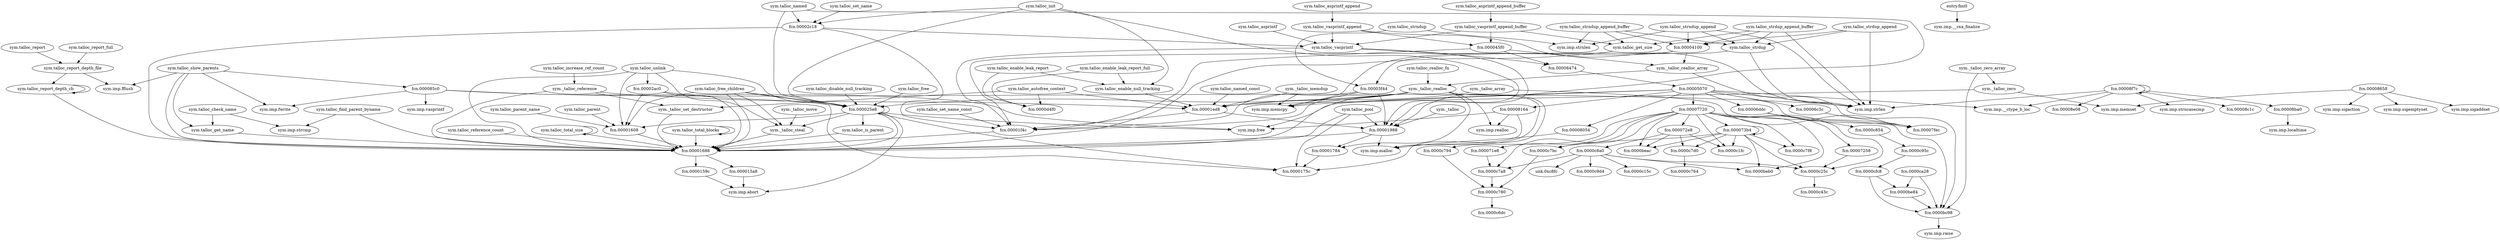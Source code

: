 digraph code {
  "0x00003d70" [label="sym.talloc_disable_null_tracking"];
  "0x00003d70" -> "0x000025e8";
  "0x000025e8" [label="fcn.000025e8"];
  "0x000025e8" [label="fcn.000025e8"];
  "0x000025e8" -> "0x00001688";
  "0x00001688" [label="fcn.00001688"];
  "0x000025e8" -> "0x00004dd0";
  "0x00004dd0" [label="sym.talloc_is_parent"];
  "0x000025e8" -> "0x000025e8";
  "0x000025e8" [label="fcn.000025e8"];
  "0x000025e8" -> "0x00001608";
  "0x00001608" [label="fcn.00001608"];
  "0x000025e8" -> "0x00001f84";
  "0x00001f84" [label="sym._talloc_steal"];
  "0x000025e8" -> "0x0000175c";
  "0x0000175c" [label="fcn.0000175c"];
  "0x000025e8" -> "0x0000132c";
  "0x0000132c" [label="sym.imp.abort"];
  "0x000025e8" -> "0x000013a4";
  "0x000013a4" [label="sym.imp.free"];
  "0x00003e6c" [label="sym._talloc_memdup"];
  "0x00003e6c" -> "0x00001ed8";
  "0x00001ed8" [label="fcn.00001ed8"];
  "0x00003e6c" -> "0x000013d4";
  "0x000013d4" [label="sym.imp.memcpy"];
  "0x00001ed8" [label="fcn.00001ed8"];
  "0x00001ed8" -> "0x00001988";
  "0x00001988" [label="fcn.00001988"];
  "0x00001ed8" -> "0x00001f4c";
  "0x00001f4c" [label="fcn.00001f4c"];
  "0x00004058" [label="sym.talloc_strdup_append"];
  "0x00004058" -> "0x00003ed8";
  "0x00003ed8" [label="sym.talloc_strdup"];
  "0x00004058" -> "0x000013c8";
  "0x000013c8" [label="sym.imp.strlen"];
  "0x00004058" -> "0x00004100";
  "0x00004100" [label="fcn.00004100"];
  "0x0000443c" [label="sym.talloc_vasprintf"];
  "0x0000443c" -> "0x00008474";
  "0x00008474" [label="fcn.00008474"];
  "0x0000443c" -> "0x00001988";
  "0x00001988" [label="fcn.00001988"];
  "0x0000443c" -> "0x00001f4c";
  "0x00001f4c" [label="fcn.00001f4c"];
  "0x00004520" [label="sym.talloc_asprintf"];
  "0x00004520" -> "0x0000443c";
  "0x0000443c" [label="sym.talloc_vasprintf"];
  "0x00002444" [label="sym.talloc_unlink"];
  "0x00002444" -> "0x00002ac0";
  "0x00002ac0" [label="fcn.00002ac0"];
  "0x00002444" -> "0x00001608";
  "0x00001608" [label="fcn.00001608"];
  "0x00002444" -> "0x00001688";
  "0x00001688" [label="fcn.00001688"];
  "0x00002444" -> "0x000025e8";
  "0x000025e8" [label="fcn.000025e8"];
  "0x00002444" -> "0x00001f84";
  "0x00001f84" [label="sym._talloc_steal"];
  "0x00003fe4" [label="sym.talloc_strndup"];
  "0x00003fe4" -> "0x00001464";
  "0x00001464" [label="sym.imp.strnlen"];
  "0x00003fe4" -> "0x00003f44";
  "0x00003f44" [label="fcn.00003f44"];
  "0x000031d0" [label="sym.talloc_free"];
  "0x000031d0" -> "0x000025e8";
  "0x000025e8" [label="fcn.000025e8"];
  "0x00001c04" [label="sym.talloc_increase_ref_count"];
  "0x00001c04" -> "0x00001d7c";
  "0x00001d7c" [label="sym._talloc_reference"];
  "0x00003140" [label="sym._talloc"];
  "0x00003140" -> "0x00001988";
  "0x00001988" [label="fcn.00001988"];
  "0x00001988" [label="fcn.00001988"];
  "0x00001988" -> "0x00001688";
  "0x00001688" [label="fcn.00001688"];
  "0x00001988" -> "0x00001784";
  "0x00001784" [label="fcn.00001784"];
  "0x00001988" -> "0x0000144c";
  "0x0000144c" [label="sym.imp.malloc"];
  "0x00002cc8" [label="sym.talloc_named"];
  "0x00002cc8" -> "0x00001988";
  "0x00001988" [label="fcn.00001988"];
  "0x00002cc8" -> "0x00002c18";
  "0x00002c18" [label="fcn.00002c18"];
  "0x00002cc8" -> "0x000025e8";
  "0x000025e8" [label="fcn.000025e8"];
  "0x00004854" [label="sym._talloc_array"];
  "0x00004854" -> "0x0000bc98";
  "0x0000bc98" [label="fcn.0000bc98"];
  "0x00004854" -> "0x00001ed8";
  "0x00001ed8" [label="fcn.00001ed8"];
  "0x000015b4" [label="sym.talloc_parent"];
  "0x000015b4" -> "0x00001608";
  "0x00001608" [label="fcn.00001608"];
  "0x00003de0" [label="sym.talloc_enable_leak_report_full"];
  "0x00003de0" -> "0x00003cf4";
  "0x00003cf4" [label="sym.talloc_enable_null_tracking"];
  "0x00003de0" -> "0x0000d4f0";
  "0x0000d4f0" [label="fcn.0000d4f0"];
  "0x00003cf4" [label="sym.talloc_enable_null_tracking"];
  "0x00003cf4" -> "0x00001ed8";
  "0x00001ed8" [label="fcn.00001ed8"];
  "0x00003db0" [label="sym.talloc_enable_leak_report"];
  "0x00003db0" -> "0x00003cf4";
  "0x00003cf4" [label="sym.talloc_enable_null_tracking"];
  "0x00003db0" -> "0x0000d4f0";
  "0x0000d4f0" [label="fcn.0000d4f0"];
  "0x000018d4" [label="sym.talloc_pool"];
  "0x000018d4" -> "0x00001988";
  "0x00001988" [label="fcn.00001988"];
  "0x000018d4" -> "0x00001688";
  "0x00001688" [label="fcn.00001688"];
  "0x000018d4" -> "0x0000175c";
  "0x0000175c" [label="fcn.0000175c"];
  "0x00002eec" [label="sym.talloc_init"];
  "0x00002eec" -> "0x00003cf4";
  "0x00003cf4" [label="sym.talloc_enable_null_tracking"];
  "0x00002eec" -> "0x00001988";
  "0x00001988" [label="fcn.00001988"];
  "0x00002eec" -> "0x00002c18";
  "0x00002c18" [label="fcn.00002c18"];
  "0x00002eec" -> "0x000025e8";
  "0x000025e8" [label="fcn.000025e8"];
  "0x00003bbc" [label="sym.talloc_report"];
  "0x00003bbc" -> "0x00003b30";
  "0x00003b30" [label="sym.talloc_report_depth_file"];
  "0x00003b30" [label="sym.talloc_report_depth_file"];
  "0x00003b30" -> "0x000037fc";
  "0x000037fc" [label="sym.talloc_report_depth_cb"];
  "0x00003b30" -> "0x000013bc";
  "0x000013bc" [label="sym.imp.fflush"];
  "0x000037fc" [label="sym.talloc_report_depth_cb"];
  "0x000037fc" -> "0x00001688";
  "0x00001688" [label="fcn.00001688"];
  "0x000037fc" -> "0x000037fc";
  "0x000037fc" [label="sym.talloc_report_depth_cb"];
  "0x000049e4" [label="sym.talloc_realloc_fn"];
  "0x000049e4" -> "0x000031f8";
  "0x000031f8" [label="sym._talloc_realloc"];
  "0x000031f8" [label="sym._talloc_realloc"];
  "0x000031f8" -> "0x000025e8";
  "0x000025e8" [label="fcn.000025e8"];
  "0x000031f8" -> "0x00001ed8";
  "0x00001ed8" [label="fcn.00001ed8"];
  "0x000031f8" -> "0x00001688";
  "0x00001688" [label="fcn.00001688"];
  "0x000031f8" -> "0x00001784";
  "0x00001784" [label="fcn.00001784"];
  "0x000031f8" -> "0x0000175c";
  "0x0000175c" [label="fcn.0000175c"];
  "0x000031f8" -> "0x0000144c";
  "0x0000144c" [label="sym.imp.malloc"];
  "0x000031f8" -> "0x000013d4";
  "0x000013d4" [label="sym.imp.memcpy"];
  "0x000031f8" -> "0x00001494";
  "0x00001494" [label="sym.imp.realloc"];
  "0x000031f8" -> "0x00001f4c";
  "0x00001f4c" [label="fcn.00001f4c"];
  "0x00002fa4" [label="sym.talloc_free_children"];
  "0x00002fa4" -> "0x00001688";
  "0x00001688" [label="fcn.00001688"];
  "0x00002fa4" -> "0x00001608";
  "0x00001608" [label="fcn.00001608"];
  "0x00002fa4" -> "0x000025e8";
  "0x000025e8" [label="fcn.000025e8"];
  "0x00002fa4" -> "0x00001f84";
  "0x00001f84" [label="sym._talloc_steal"];
  "0x00002fa4" -> "0x0000175c";
  "0x0000175c" [label="fcn.0000175c"];
  "0x00002d84" [label="sym.talloc_get_name"];
  "0x00002d84" -> "0x00001688";
  "0x00001688" [label="fcn.00001688"];
  "0x00003ed8" [label="sym.talloc_strdup"];
  "0x00003ed8" -> "0x000013c8";
  "0x000013c8" [label="sym.imp.strlen"];
  "0x00003ed8" -> "0x00003f44";
  "0x00003f44" [label="fcn.00003f44"];
  "0x00002bcc" [label="sym.talloc_set_name"];
  "0x00002bcc" -> "0x00002c18";
  "0x00002c18" [label="fcn.00002c18"];
  "0x00002c18" [label="fcn.00002c18"];
  "0x00002c18" -> "0x00001688";
  "0x00001688" [label="fcn.00001688"];
  "0x00002c18" -> "0x0000443c";
  "0x0000443c" [label="sym.talloc_vasprintf"];
  "0x00002c18" -> "0x00001f4c";
  "0x00001f4c" [label="fcn.00001f4c"];
  "0x00001688" [label="fcn.00001688"];
  "0x00001688" -> "0x0000159c";
  "0x0000159c" [label="fcn.0000159c"];
  "0x00001688" -> "0x000015a8";
  "0x000015a8" [label="fcn.000015a8"];
  "0x00001f4c" [label="fcn.00001f4c"];
  "0x00001f4c" -> "0x00001688";
  "0x00001688" [label="fcn.00001688"];
  "0x00003e10" [label="sym._talloc_zero"];
  "0x00003e10" -> "0x00001ed8";
  "0x00001ed8" [label="fcn.00001ed8"];
  "0x00003e10" -> "0x00001398";
  "0x00001398" [label="sym.imp.memset"];
  "0x00001f84" [label="sym._talloc_steal"];
  "0x00001f84" -> "0x00001688";
  "0x00001688" [label="fcn.00001688"];
  "0x00004808" [label="sym.talloc_asprintf_append_buffer"];
  "0x00004808" -> "0x00004710";
  "0x00004710" [label="sym.talloc_vasprintf_append_buffer"];
  "0x00004710" [label="sym.talloc_vasprintf_append_buffer"];
  "0x00004710" -> "0x0000443c";
  "0x0000443c" [label="sym.talloc_vasprintf"];
  "0x00004710" -> "0x00004b6c";
  "0x00004b6c" [label="sym.talloc_get_size"];
  "0x00004710" -> "0x000045f0";
  "0x000045f0" [label="fcn.000045f0"];
  "0x000041e4" [label="sym.talloc_strdup_append_buffer"];
  "0x000041e4" -> "0x00003ed8";
  "0x00003ed8" [label="sym.talloc_strdup"];
  "0x000041e4" -> "0x00004b6c";
  "0x00004b6c" [label="sym.talloc_get_size"];
  "0x000041e4" -> "0x000013c8";
  "0x000013c8" [label="sym.imp.strlen"];
  "0x000041e4" -> "0x00004100";
  "0x00004100" [label="fcn.00004100"];
  "0x00004dd0" [label="sym.talloc_is_parent"];
  "0x00004dd0" -> "0x00001688";
  "0x00001688" [label="fcn.00001688"];
  "0x00003790" [label="sym.talloc_reference_count"];
  "0x00003790" -> "0x00001688";
  "0x00001688" [label="fcn.00001688"];
  "0x0000495c" [label="sym._talloc_realloc_array"];
  "0x0000495c" -> "0x0000bc98";
  "0x0000bc98" [label="fcn.0000bc98"];
  "0x0000495c" -> "0x000031f8";
  "0x000031f8" [label="sym._talloc_realloc"];
  "0x000048d8" [label="sym._talloc_zero_array"];
  "0x000048d8" -> "0x0000bc98";
  "0x0000bc98" [label="fcn.0000bc98"];
  "0x000048d8" -> "0x00003e10";
  "0x00003e10" [label="sym._talloc_zero"];
  "0x00003170" [label="sym.talloc_set_name_const"];
  "0x00003170" -> "0x00001f4c";
  "0x00001f4c" [label="fcn.00001f4c"];
  "0x00003b8c" [label="sym.talloc_report_full"];
  "0x00003b8c" -> "0x00003b30";
  "0x00003b30" [label="sym.talloc_report_depth_file"];
  "0x000047bc" [label="sym.talloc_asprintf_append"];
  "0x000047bc" -> "0x0000456c";
  "0x0000456c" [label="sym.talloc_vasprintf_append"];
  "0x0000456c" [label="sym.talloc_vasprintf_append"];
  "0x0000456c" -> "0x0000443c";
  "0x0000443c" [label="sym.talloc_vasprintf"];
  "0x0000456c" -> "0x000013c8";
  "0x000013c8" [label="sym.imp.strlen"];
  "0x0000456c" -> "0x000045f0";
  "0x000045f0" [label="fcn.000045f0"];
  "0x00001708" [label="sym.talloc_parent_name"];
  "0x00001708" -> "0x00001608";
  "0x00001608" [label="fcn.00001608"];
  "0x00004b6c" [label="sym.talloc_get_size"];
  "0x00004b6c" -> "0x00001688";
  "0x00001688" [label="fcn.00001688"];
  "0x00004bc0" [label="sym.talloc_find_parent_byname"];
  "0x00004bc0" -> "0x00001688";
  "0x00001688" [label="fcn.00001688"];
  "0x00004bc0" -> "0x000014a0";
  "0x000014a0" [label="sym.imp.strcmp"];
  "0x00003584" [label="sym.talloc_total_size"];
  "0x00003584" -> "0x00001688";
  "0x00001688" [label="fcn.00001688"];
  "0x00003584" -> "0x00003584";
  "0x00003584" [label="sym.talloc_total_size"];
  "0x000036b4" [label="sym.talloc_total_blocks"];
  "0x000036b4" -> "0x00001688";
  "0x00001688" [label="fcn.00001688"];
  "0x000036b4" -> "0x000036b4";
  "0x000036b4" [label="sym.talloc_total_blocks"];
  "0x00004a94" [label="sym.talloc_autofree_context"];
  "0x00004a94" -> "0x00001ed8";
  "0x00001ed8" [label="fcn.00001ed8"];
  "0x00004a94" -> "0x00001bcc";
  "0x00001bcc" [label="sym._talloc_set_destructor"];
  "0x00004a94" -> "0x0000d4f0";
  "0x0000d4f0" [label="fcn.0000d4f0"];
  "0x00001bcc" [label="sym._talloc_set_destructor"];
  "0x00001bcc" -> "0x00001688";
  "0x00001688" [label="fcn.00001688"];
  "0x00001d7c" [label="sym._talloc_reference"];
  "0x00001d7c" -> "0x00001688";
  "0x00001688" [label="fcn.00001688"];
  "0x00001d7c" -> "0x00001ed8";
  "0x00001ed8" [label="fcn.00001ed8"];
  "0x00001d7c" -> "0x00001bcc";
  "0x00001bcc" [label="sym._talloc_set_destructor"];
  "0x00004364" [label="sym.talloc_strndup_append_buffer"];
  "0x00004364" -> "0x00003ed8";
  "0x00003ed8" [label="sym.talloc_strdup"];
  "0x00004364" -> "0x00004b6c";
  "0x00004b6c" [label="sym.talloc_get_size"];
  "0x00004364" -> "0x00001464";
  "0x00001464" [label="sym.imp.strnlen"];
  "0x00004364" -> "0x00004100";
  "0x00004100" [label="fcn.00004100"];
  "0x00003530" [label="sym._talloc_move"];
  "0x00003530" -> "0x00001f84";
  "0x00001f84" [label="sym._talloc_steal"];
  "0x00003198" [label="sym.talloc_named_const"];
  "0x00003198" -> "0x00001ed8";
  "0x00001ed8" [label="fcn.00001ed8"];
  "0x00004ca4" [label="sym.talloc_show_parents"];
  "0x00004ca4" -> "0x0000141c";
  "0x0000141c" [label="sym.imp.fwrite"];
  "0x00004ca4" -> "0x00001688";
  "0x00001688" [label="fcn.00001688"];
  "0x00004ca4" -> "0x00002d84";
  "0x00002d84" [label="sym.talloc_get_name"];
  "0x00004ca4" -> "0x000085c0";
  "0x000085c0" [label="fcn.000085c0"];
  "0x00004ca4" -> "0x000013bc";
  "0x000013bc" [label="sym.imp.fflush"];
  "0x00002e40" [label="sym.talloc_check_name"];
  "0x00002e40" -> "0x00002d84";
  "0x00002d84" [label="sym.talloc_get_name"];
  "0x00002e40" -> "0x000014a0";
  "0x000014a0" [label="sym.imp.strcmp"];
  "0x000042b4" [label="sym.talloc_strndup_append"];
  "0x000042b4" -> "0x00003ed8";
  "0x00003ed8" [label="sym.talloc_strdup"];
  "0x000042b4" -> "0x000013c8";
  "0x000013c8" [label="sym.imp.strlen"];
  "0x000042b4" -> "0x00001464";
  "0x00001464" [label="sym.imp.strnlen"];
  "0x000042b4" -> "0x00004100";
  "0x00004100" [label="fcn.00004100"];
  "0x00001504" [label="entry.fini0"];
  "0x00001504" -> "0x000014c4";
  "0x000014c4" [label="sym.imp.__cxa_finalize"];
  "0x00001608" [label="fcn.00001608"];
  "0x00001608" -> "0x00001688";
  "0x00001688" [label="fcn.00001688"];
  "0x0000159c" [label="fcn.0000159c"];
  "0x0000159c" -> "0x0000132c";
  "0x0000132c" [label="sym.imp.abort"];
  "0x000015a8" [label="fcn.000015a8"];
  "0x000015a8" -> "0x0000132c";
  "0x0000132c" [label="sym.imp.abort"];
  "0x00001784" [label="fcn.00001784"];
  "0x00001784" -> "0x0000175c";
  "0x0000175c" [label="fcn.0000175c"];
  "0x00002ac0" [label="fcn.00002ac0"];
  "0x00002ac0" -> "0x00001688";
  "0x00001688" [label="fcn.00001688"];
  "0x00002ac0" -> "0x00001608";
  "0x00001608" [label="fcn.00001608"];
  "0x00002ac0" -> "0x000025e8";
  "0x000025e8" [label="fcn.000025e8"];
  "0x000085c0" [label="fcn.000085c0"];
  "0x000085c0" -> "0x00001350";
  "0x00001350" [label="sym.imp.vasprintf"];
  "0x000085c0" -> "0x000013c8";
  "0x000013c8" [label="sym.imp.strlen"];
  "0x000085c0" -> "0x0000141c";
  "0x0000141c" [label="sym.imp.fwrite"];
  "0x000085c0" -> "0x000013a4";
  "0x000013a4" [label="sym.imp.free"];
  "0x00003f44" [label="fcn.00003f44"];
  "0x00003f44" -> "0x00001988";
  "0x00001988" [label="fcn.00001988"];
  "0x00003f44" -> "0x000013d4";
  "0x000013d4" [label="sym.imp.memcpy"];
  "0x00003f44" -> "0x00001f4c";
  "0x00001f4c" [label="fcn.00001f4c"];
  "0x00004100" [label="fcn.00004100"];
  "0x00004100" -> "0x0000495c";
  "0x0000495c" [label="sym._talloc_realloc_array"];
  "0x00004100" -> "0x000013d4";
  "0x000013d4" [label="sym.imp.memcpy"];
  "0x00004100" -> "0x00001f4c";
  "0x00001f4c" [label="fcn.00001f4c"];
  "0x00008474" [label="fcn.00008474"];
  "0x00008474" -> "0x00005070";
  "0x00005070" [label="fcn.00005070"];
  "0x00005070" [label="fcn.00005070"];
  "0x00005070" -> "0x00008054";
  "0x00008054" [label="fcn.00008054"];
  "0x00005070" -> "0x00001440";
  "0x00001440" [label="sym.imp.__ctype_b_loc"];
  "0x00005070" -> "0x00008164";
  "0x00008164" [label="fcn.00008164"];
  "0x00005070" -> "0x000013d4";
  "0x000013d4" [label="sym.imp.memcpy"];
  "0x00005070" -> "0x00006ddc";
  "0x00006ddc" [label="fcn.00006ddc"];
  "0x00005070" -> "0x00007720";
  "0x00007720" [label="fcn.00007720"];
  "0x00005070" -> "0x00007fec";
  "0x00007fec" [label="fcn.00007fec"];
  "0x00005070" -> "0x000013c8";
  "0x000013c8" [label="sym.imp.strlen"];
  "0x00005070" -> "0x00006c3c";
  "0x00006c3c" [label="fcn.00006c3c"];
  "0x00005070" -> "0x000013a4";
  "0x000013a4" [label="sym.imp.free"];
  "0x000045f0" [label="fcn.000045f0"];
  "0x000045f0" -> "0x00008474";
  "0x00008474" [label="fcn.00008474"];
  "0x000045f0" -> "0x0000495c";
  "0x0000495c" [label="sym._talloc_realloc_array"];
  "0x000045f0" -> "0x00001f4c";
  "0x00001f4c" [label="fcn.00001f4c"];
  "0x0000bc98" [label="fcn.0000bc98"];
  "0x0000bc98" -> "0x00001404";
  "0x00001404" [label="sym.imp.raise"];
  "0x00008054" [label="fcn.00008054"];
  "0x00008054" -> "0x0000144c";
  "0x0000144c" [label="sym.imp.malloc"];
  "0x00008164" [label="fcn.00008164"];
  "0x00008164" -> "0x0000144c";
  "0x0000144c" [label="sym.imp.malloc"];
  "0x00008164" -> "0x00001494";
  "0x00001494" [label="sym.imp.realloc"];
  "0x00008164" -> "0x000013a4";
  "0x000013a4" [label="sym.imp.free"];
  "0x00006ddc" [label="fcn.00006ddc"];
  "0x00006ddc" -> "0x0000c854";
  "0x0000c854" [label="fcn.0000c854"];
  "0x00006ddc" -> "0x00007fec";
  "0x00007fec" [label="fcn.00007fec"];
  "0x00007720" [label="fcn.00007720"];
  "0x00007720" -> "0x000071e8";
  "0x000071e8" [label="fcn.000071e8"];
  "0x00007720" -> "0x0000c7a8";
  "0x0000c7a8" [label="fcn.0000c7a8"];
  "0x00007720" -> "0x000073b4";
  "0x000073b4" [label="fcn.000073b4"];
  "0x00007720" -> "0x00007258";
  "0x00007258" [label="fcn.00007258"];
  "0x00007720" -> "0x0000beac";
  "0x0000beac" [label="fcn.0000beac"];
  "0x00007720" -> "0x0000c25c";
  "0x0000c25c" [label="fcn.0000c25c"];
  "0x00007720" -> "0x000072e8";
  "0x000072e8" [label="fcn.000072e8"];
  "0x00007720" -> "0x0000c1fc";
  "0x0000c1fc" [label="fcn.0000c1fc"];
  "0x00007720" -> "0x0000c7bc";
  "0x0000c7bc" [label="fcn.0000c7bc"];
  "0x00007720" -> "0x0000beb0";
  "0x0000beb0" [label="fcn.0000beb0"];
  "0x00007720" -> "0x0000c7f8";
  "0x0000c7f8" [label="fcn.0000c7f8"];
  "0x00007720" -> "0x0000c794";
  "0x0000c794" [label="fcn.0000c794"];
  "0x00007720" -> "0x00007fec";
  "0x00007fec" [label="fcn.00007fec"];
  "0x00006c3c" [label="fcn.00006c3c"];
  "0x00006c3c" -> "0x00007fec";
  "0x00007fec" [label="fcn.00007fec"];
  "0x0000c854" [label="fcn.0000c854"];
  "0x0000c854" -> "0x0000c95c";
  "0x0000c95c" [label="fcn.0000c95c"];
  "0x0000c7a8" [label="fcn.0000c7a8"];
  "0x0000c7a8" -> "0x0000c780";
  "0x0000c780" [label="fcn.0000c780"];
  "0x0000c780" [label="fcn.0000c780"];
  "0x0000c780" -> "0x0000c6dc";
  "0x0000c6dc" [label="fcn.0000c6dc"];
  "0x0000c25c" [label="fcn.0000c25c"];
  "0x0000c25c" -> "0x0000c43c";
  "0x0000c43c" [label="fcn.0000c43c"];
  "0x0000c8a0" [label="fcn.0000c8a0"];
  "0x0000c8a0" -> "0x0000c7a8";
  "0x0000c7a8" [label="fcn.0000c7a8"];
  "0x0000c8a0" -> "0x0000c8fc";
  "0x0000c8fc" [label="unk.0xc8fc"];
  "0x0000c8a0" -> "0x0000c25c";
  "0x0000c25c" [label="fcn.0000c25c"];
  "0x0000c8a0" -> "0x0000c9d4";
  "0x0000c9d4" [label="fcn.0000c9d4"];
  "0x0000c8a0" -> "0x0000c15c";
  "0x0000c15c" [label="fcn.0000c15c"];
  "0x0000c8a0" -> "0x0000beb0";
  "0x0000beb0" [label="fcn.0000beb0"];
  "0x0000c7d0" [label="fcn.0000c7d0"];
  "0x0000c7d0" -> "0x0000c764";
  "0x0000c764" [label="fcn.0000c764"];
  "0x0000c7bc" [label="fcn.0000c7bc"];
  "0x0000c7bc" -> "0x0000c780";
  "0x0000c780" [label="fcn.0000c780"];
  "0x000073b4" [label="fcn.000073b4"];
  "0x000073b4" -> "0x0000c7f8";
  "0x0000c7f8" [label="fcn.0000c7f8"];
  "0x000073b4" -> "0x0000c1fc";
  "0x0000c1fc" [label="fcn.0000c1fc"];
  "0x000073b4" -> "0x0000beb0";
  "0x0000beb0" [label="fcn.0000beb0"];
  "0x000073b4" -> "0x0000c7bc";
  "0x0000c7bc" [label="fcn.0000c7bc"];
  "0x000073b4" -> "0x0000beac";
  "0x0000beac" [label="fcn.0000beac"];
  "0x000073b4" -> "0x0000c7d0";
  "0x0000c7d0" [label="fcn.0000c7d0"];
  "0x000073b4" -> "0x0000c25c";
  "0x0000c25c" [label="fcn.0000c25c"];
  "0x000073b4" -> "0x000073b4";
  "0x000073b4" [label="fcn.000073b4"];
  "0x000071e8" [label="fcn.000071e8"];
  "0x000071e8" -> "0x0000c7a8";
  "0x0000c7a8" [label="fcn.0000c7a8"];
  "0x00007258" [label="fcn.00007258"];
  "0x00007258" -> "0x0000c25c";
  "0x0000c25c" [label="fcn.0000c25c"];
  "0x000072e8" [label="fcn.000072e8"];
  "0x000072e8" -> "0x0000c8a0";
  "0x0000c8a0" [label="fcn.0000c8a0"];
  "0x000072e8" -> "0x0000c1fc";
  "0x0000c1fc" [label="fcn.0000c1fc"];
  "0x000072e8" -> "0x0000beac";
  "0x0000beac" [label="fcn.0000beac"];
  "0x000072e8" -> "0x0000c7d0";
  "0x0000c7d0" [label="fcn.0000c7d0"];
  "0x0000c794" [label="fcn.0000c794"];
  "0x0000c794" -> "0x0000c780";
  "0x0000c780" [label="fcn.0000c780"];
  "0x00008658" [label="fcn.00008658"];
  "0x00008658" -> "0x00001398";
  "0x00001398" [label="sym.imp.memset"];
  "0x00008658" -> "0x00001314";
  "0x00001314" [label="sym.imp.sigemptyset"];
  "0x00008658" -> "0x000013ec";
  "0x000013ec" [label="sym.imp.sigaddset"];
  "0x00008658" -> "0x00001458";
  "0x00001458" [label="sym.imp.sigaction"];
  "0x00008f7c" [label="fcn.00008f7c"];
  "0x00008f7c" -> "0x00001440";
  "0x00001440" [label="sym.imp.__ctype_b_loc"];
  "0x00008f7c" -> "0x000013c8";
  "0x000013c8" [label="sym.imp.strlen"];
  "0x00008f7c" -> "0x00001428";
  "0x00001428" [label="sym.imp.strncasecmp"];
  "0x00008f7c" -> "0x00008f7c";
  "0x00008f7c" [label="fcn.00008f7c"];
  "0x00008f7c" -> "0x00008ba0";
  "0x00008ba0" [label="fcn.00008ba0"];
  "0x00008f7c" -> "0x00008c1c";
  "0x00008c1c" [label="fcn.00008c1c"];
  "0x00008f7c" -> "0x00008e08";
  "0x00008e08" [label="fcn.00008e08"];
  "0x00008ba0" [label="fcn.00008ba0"];
  "0x00008ba0" -> "0x00001338";
  "0x00001338" [label="sym.imp.localtime"];
  "0x0000c95c" [label="fcn.0000c95c"];
  "0x0000c95c" -> "0x0000cfc8";
  "0x0000cfc8" [label="fcn.0000cfc8"];
  "0x0000cfc8" [label="fcn.0000cfc8"];
  "0x0000cfc8" -> "0x0000bc98";
  "0x0000bc98" [label="fcn.0000bc98"];
  "0x0000cfc8" -> "0x0000be84";
  "0x0000be84" [label="fcn.0000be84"];
  "0x0000ca28" [label="fcn.0000ca28"];
  "0x0000ca28" -> "0x0000bc98";
  "0x0000bc98" [label="fcn.0000bc98"];
  "0x0000ca28" -> "0x0000be84";
  "0x0000be84" [label="fcn.0000be84"];
  "0x0000be84" [label="fcn.0000be84"];
  "0x0000be84" -> "0x0000bc98";
  "0x0000bc98" [label="fcn.0000bc98"];
}